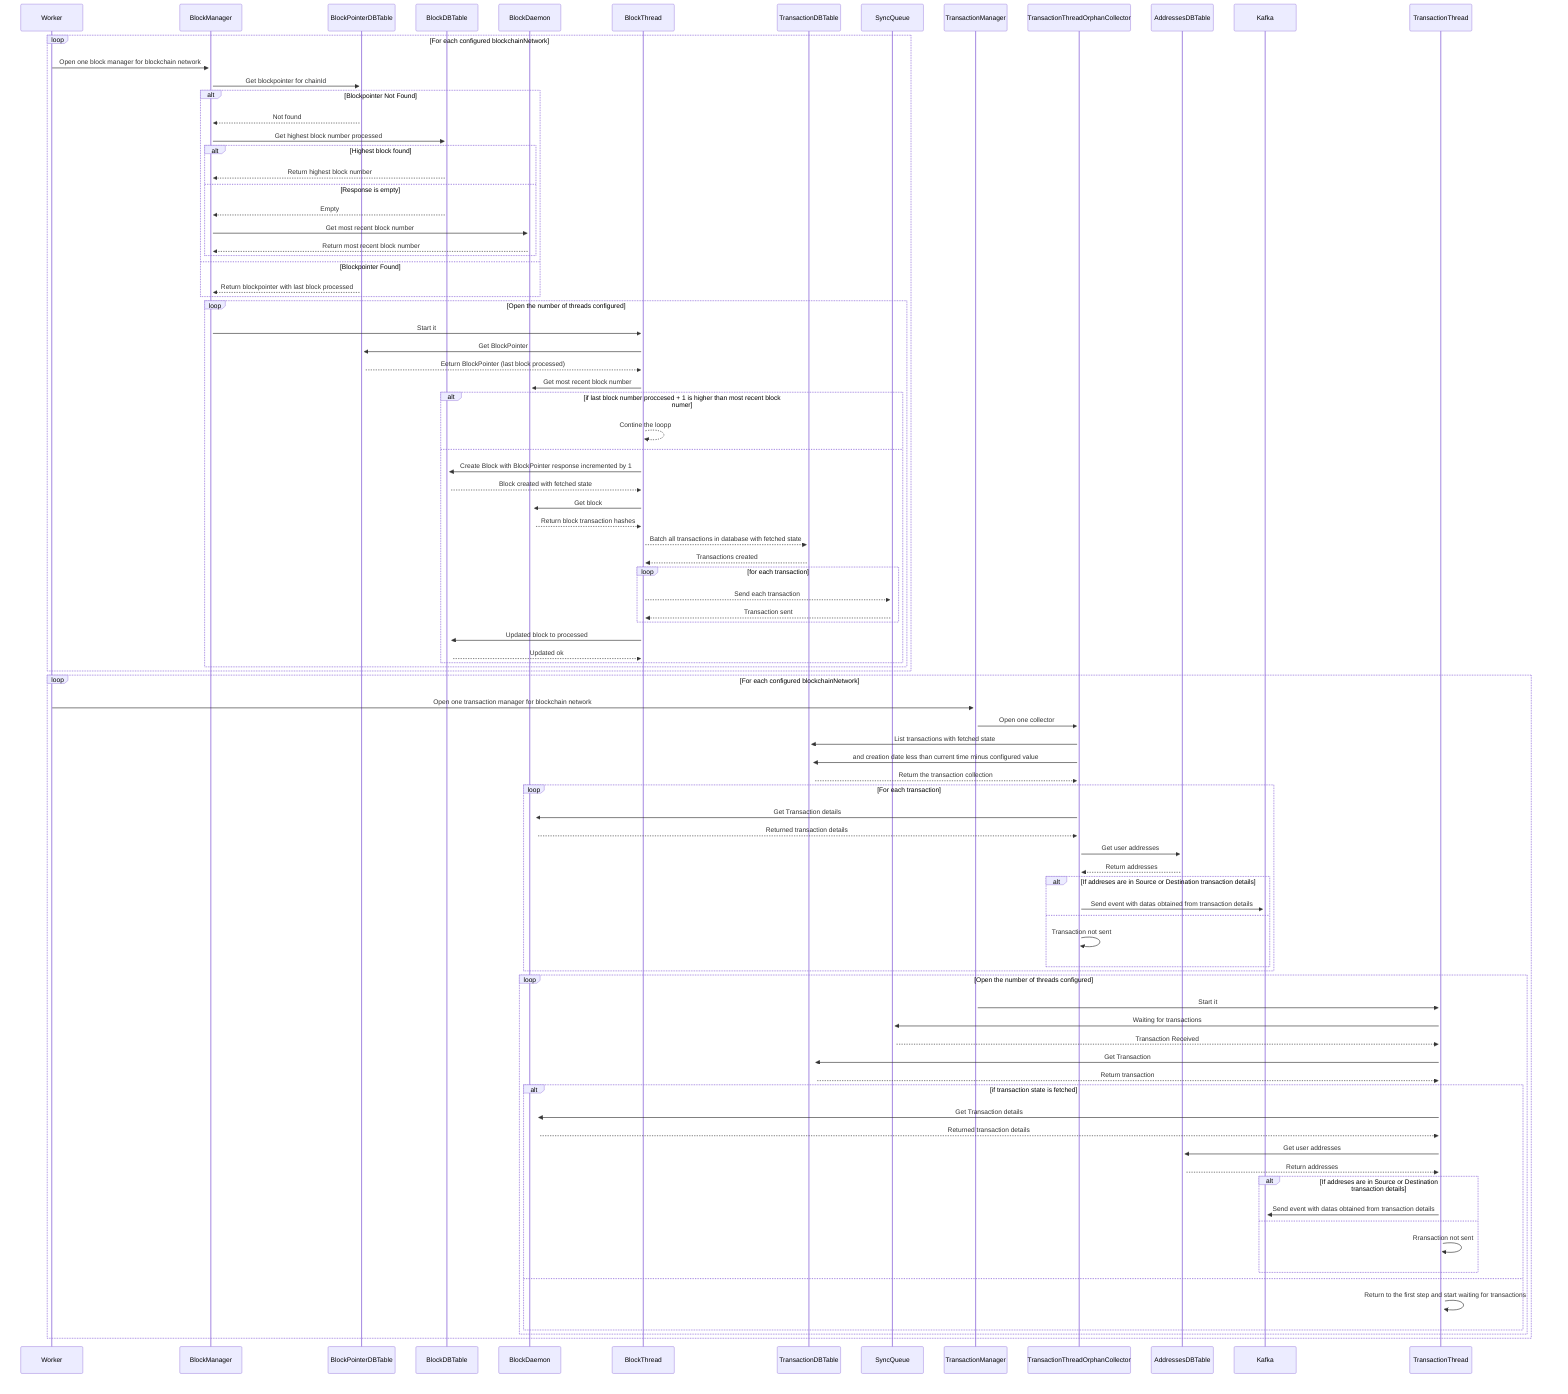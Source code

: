 sequenceDiagram
    participant Worker
    participant BlockManager
    participant BlockPointerDBTable
    participant BlockDBTable
    participant BlockDaemon
    participant BlockThread
    participant TransactionDBTable
    participant SyncQueue
    participant TransactionManager
    participant TransactionThreadOrphanCollector
    participant AddressesDBTable
    participant Kafka

    loop For each configured blockchainNetwork
        Worker->>+BlockManager: Open one block manager for blockchain network
        BlockManager->>+BlockPointerDBTable: Get blockpointer for chainId
        alt Blockpointer Not Found
            BlockPointerDBTable-->>BlockManager: Not found
            BlockManager->>+BlockDBTable: Get highest block number processed
            alt Highest block found
                BlockDBTable-->>BlockManager: Return highest block number
            else Response is empty
                BlockDBTable-->>BlockManager: Empty
                BlockManager->>+BlockDaemon: Get most recent block number
                BlockDaemon-->>BlockManager: Return most recent block number
            end
        else Blockpointer Found
            BlockPointerDBTable-->>BlockManager: Return blockpointer with last block processed
        end
        loop Open the number of threads configured
            BlockManager->>+BlockThread: Start it
            BlockThread->>+BlockPointerDBTable: Get BlockPointer
            BlockPointerDBTable-->>BlockThread: Eeturn BlockPointer (last block processed)
            BlockThread->>+BlockDaemon: Get most recent block number
            alt if last block number proccesed + 1 is higher than most recent block numer
                BlockThread-->>BlockThread: Contine the loopp
            else
                BlockThread->>+BlockDBTable: Create Block with BlockPointer response incremented by 1
                BlockDBTable-->>BlockThread: Block created with fetched state
                BlockThread->>+BlockDaemon: Get block
                BlockDaemon-->>BlockThread: Return block transaction hashes
                BlockThread-->>+TransactionDBTable: Batch all transactions in database with fetched state
                TransactionDBTable-->>BlockThread: Transactions created
                loop for each transaction
                    BlockThread-->>+SyncQueue: Send each transaction
                    SyncQueue-->>BlockThread: Transaction sent
                end
                BlockThread->>+BlockDBTable: Updated block to processed
                BlockDBTable-->>BlockThread: Updated ok
            end

        end
    end
    loop For each configured blockchainNetwork
        Worker->>+TransactionManager: Open one transaction manager for blockchain network
        TransactionManager->>+TransactionThreadOrphanCollector: Open one collector
        TransactionThreadOrphanCollector->>+TransactionDBTable: List transactions with fetched state
        TransactionThreadOrphanCollector->>+TransactionDBTable: and creation date less than current time minus configured value
        TransactionDBTable-->>TransactionThreadOrphanCollector: Return the transaction collection
        loop For each transaction
            TransactionThreadOrphanCollector->>+BlockDaemon: Get Transaction details
            BlockDaemon-->>TransactionThreadOrphanCollector: Returned transaction details
            TransactionThreadOrphanCollector->>+AddressesDBTable: Get user addresses
            AddressesDBTable-->>TransactionThreadOrphanCollector: Return addresses
            alt If addreses are in Source or Destination transaction details
                TransactionThreadOrphanCollector->>+Kafka: Send event with datas obtained from transaction details
            else
                TransactionThreadOrphanCollector->>+TransactionThreadOrphanCollector: Transaction not sent
            end
        end
        loop Open the number of threads configured
            TransactionManager->>+TransactionThread: Start it
            TransactionThread->>+SyncQueue: Waiting for transactions
            SyncQueue-->>TransactionThread: Transaction Received
            TransactionThread->>+TransactionDBTable: Get Transaction
            TransactionDBTable-->>TransactionThread: Return transaction
            alt if transaction state is fetched
                TransactionThread->>+BlockDaemon: Get Transaction details
                BlockDaemon-->>TransactionThread: Returned transaction details
                TransactionThread->>+AddressesDBTable: Get user addresses
                AddressesDBTable-->>TransactionThread: Return addresses
                alt If addreses are in Source or Destination transaction details
                    TransactionThread->>+Kafka: Send event with datas obtained from transaction details
                else
                    TransactionThread->>+TransactionThread: Rransaction not sent
                end
            else
                TransactionThread->>+TransactionThread: Return to the first step and start waiting for transactions
            end
        end
    end